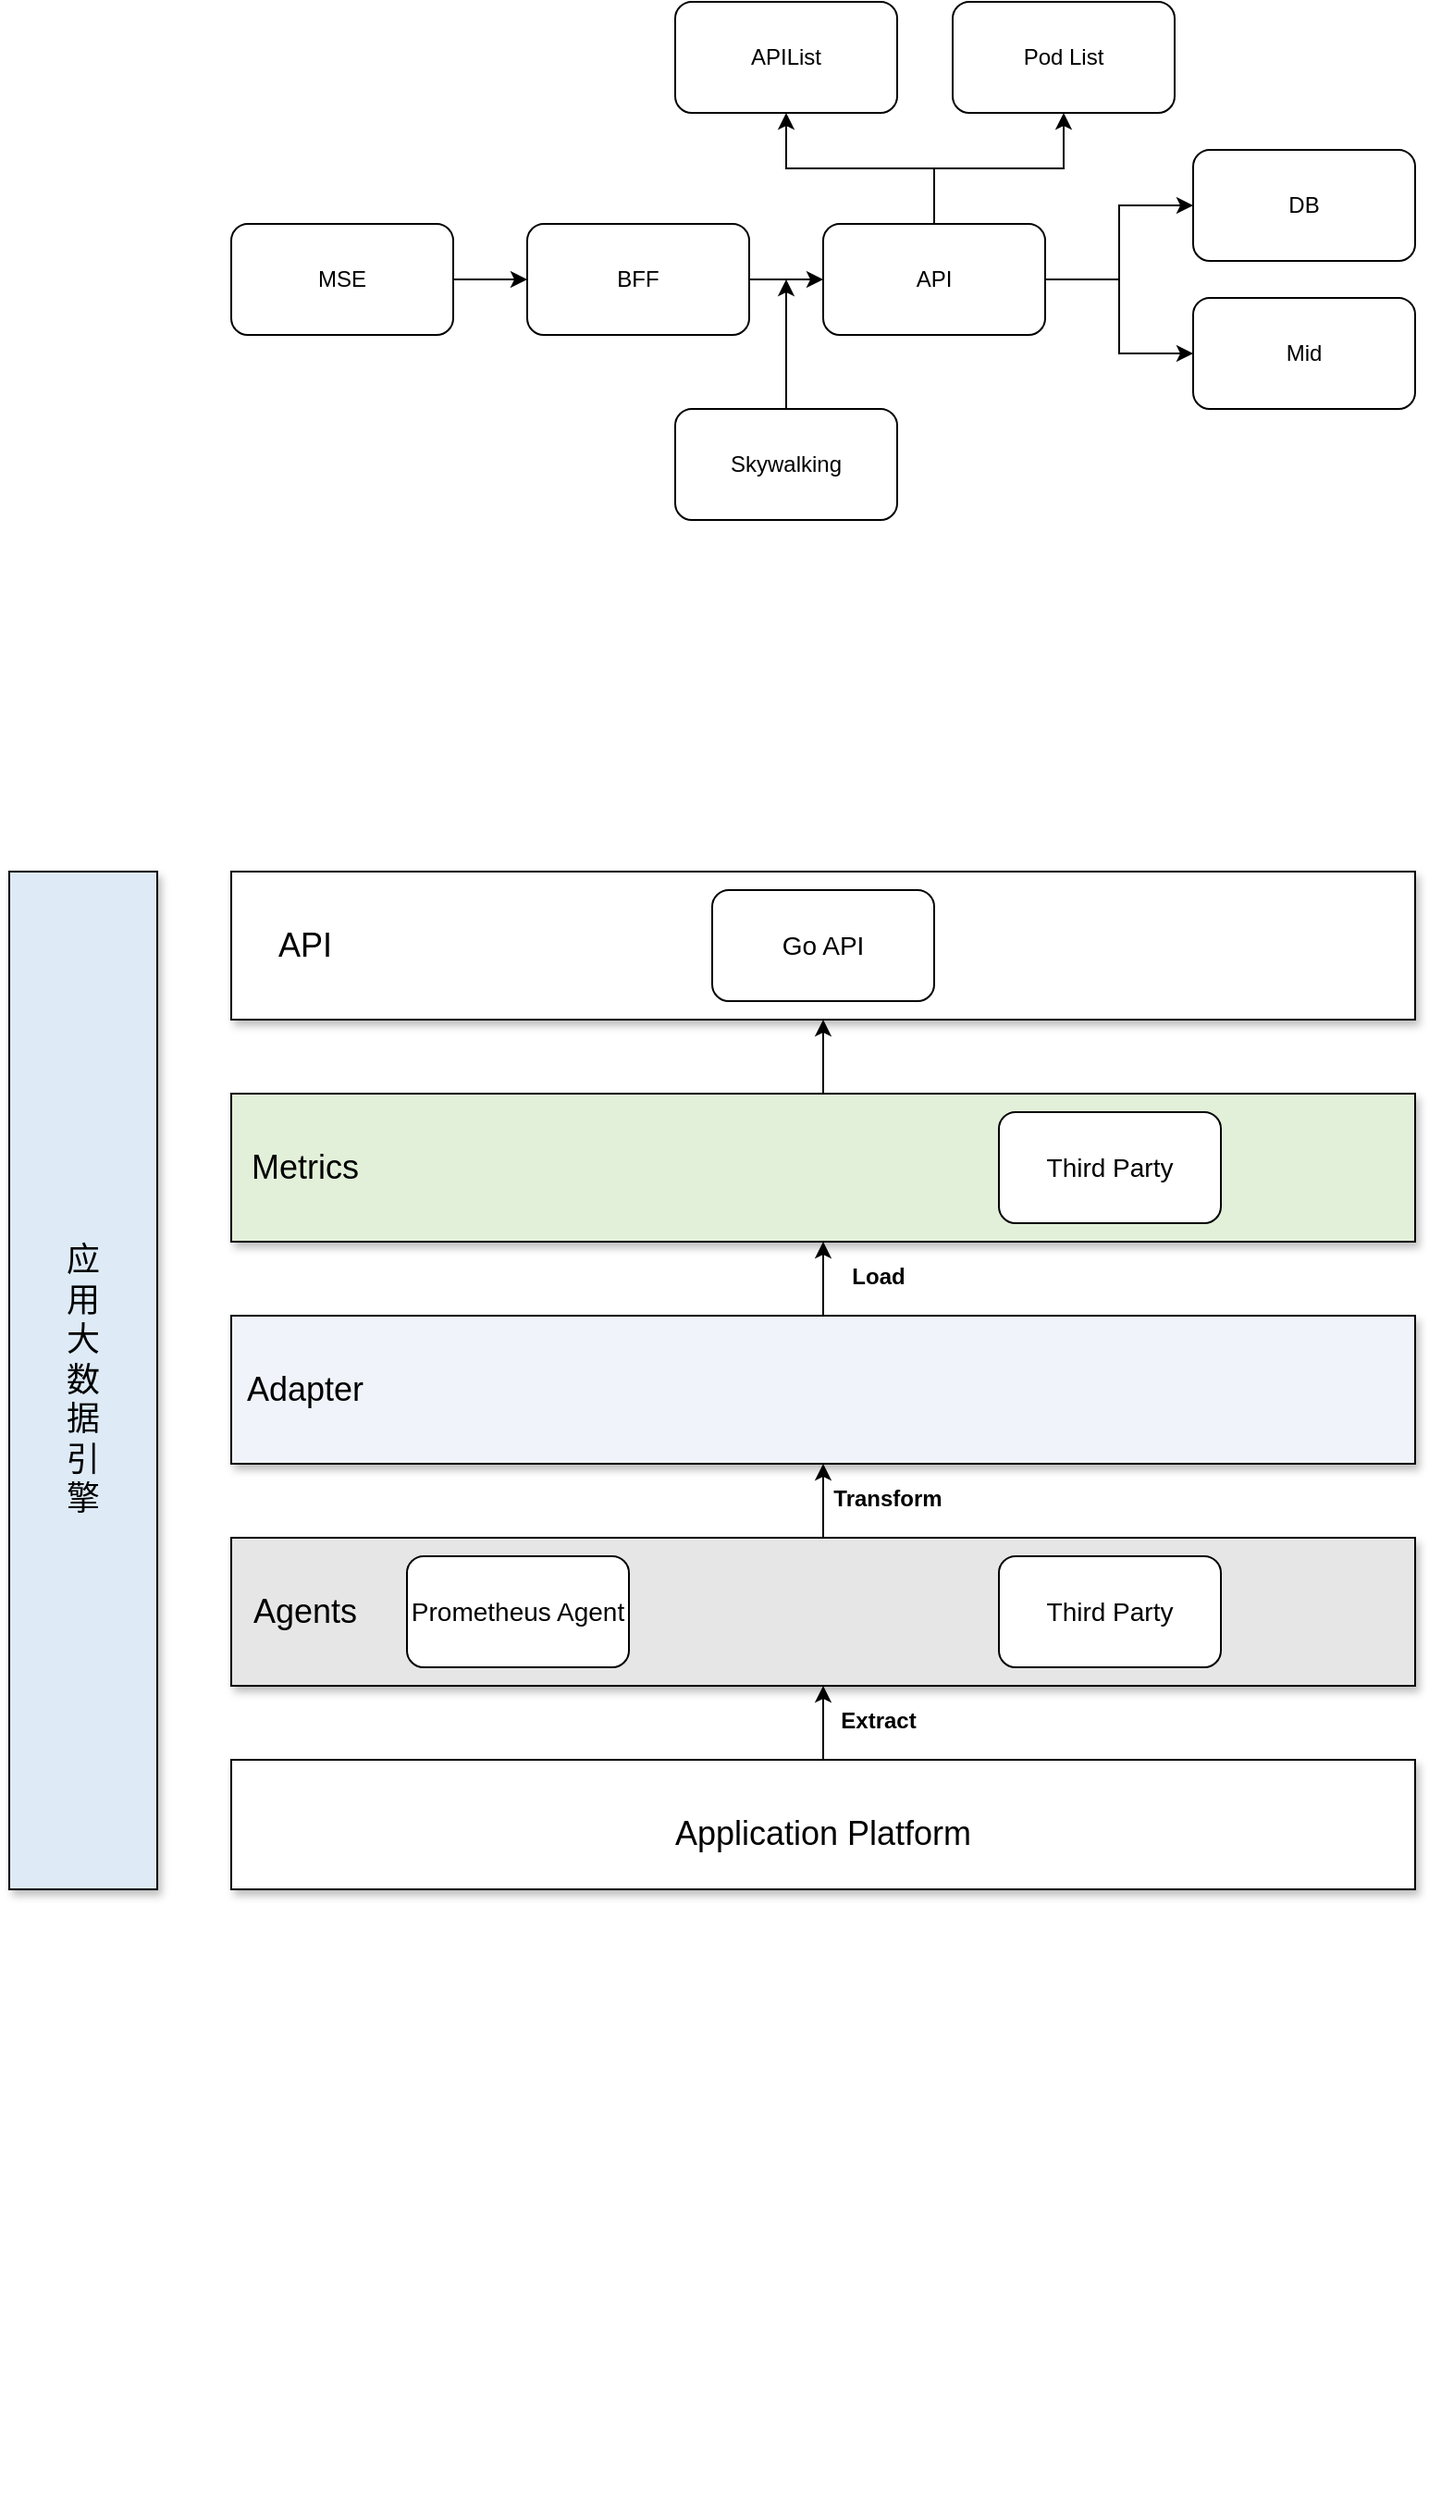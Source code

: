 <mxfile version="21.2.3" type="github">
  <diagram name="第 1 页" id="a0qODan2Q1DSZ3mQigHt">
    <mxGraphModel dx="2629" dy="781" grid="1" gridSize="10" guides="1" tooltips="1" connect="1" arrows="1" fold="1" page="1" pageScale="1" pageWidth="827" pageHeight="1169" math="0" shadow="0">
      <root>
        <mxCell id="0" />
        <mxCell id="1" parent="0" />
        <mxCell id="kMznN8p3bmwgDsw7orBE-43" style="edgeStyle=orthogonalEdgeStyle;rounded=0;orthogonalLoop=1;jettySize=auto;html=1;exitX=0.5;exitY=0;exitDx=0;exitDy=0;entryX=0.5;entryY=1;entryDx=0;entryDy=0;" edge="1" parent="1" source="kMznN8p3bmwgDsw7orBE-29" target="kMznN8p3bmwgDsw7orBE-38">
          <mxGeometry relative="1" as="geometry" />
        </mxCell>
        <mxCell id="kMznN8p3bmwgDsw7orBE-29" value="" style="rounded=0;whiteSpace=wrap;html=1;fillColor=#F0F4FA;shadow=1;" vertex="1" parent="1">
          <mxGeometry x="80" y="770" width="640" height="80" as="geometry" />
        </mxCell>
        <mxCell id="kMznN8p3bmwgDsw7orBE-23" style="edgeStyle=orthogonalEdgeStyle;rounded=0;orthogonalLoop=1;jettySize=auto;html=1;exitX=0.5;exitY=0;exitDx=0;exitDy=0;entryX=0.5;entryY=1;entryDx=0;entryDy=0;" edge="1" parent="1" source="kMznN8p3bmwgDsw7orBE-20" target="kMznN8p3bmwgDsw7orBE-29">
          <mxGeometry relative="1" as="geometry">
            <mxPoint x="400" y="855" as="targetPoint" />
          </mxGeometry>
        </mxCell>
        <mxCell id="kMznN8p3bmwgDsw7orBE-20" value="" style="rounded=0;whiteSpace=wrap;html=1;fillColor=#E6E6E6;shadow=1;" vertex="1" parent="1">
          <mxGeometry x="80" y="890" width="640" height="80" as="geometry" />
        </mxCell>
        <mxCell id="kMznN8p3bmwgDsw7orBE-6" style="edgeStyle=orthogonalEdgeStyle;rounded=0;orthogonalLoop=1;jettySize=auto;html=1;exitX=1;exitY=0.5;exitDx=0;exitDy=0;entryX=0;entryY=0.5;entryDx=0;entryDy=0;" edge="1" parent="1" source="kMznN8p3bmwgDsw7orBE-1" target="kMznN8p3bmwgDsw7orBE-3">
          <mxGeometry relative="1" as="geometry" />
        </mxCell>
        <mxCell id="kMznN8p3bmwgDsw7orBE-1" value="BFF" style="rounded=1;whiteSpace=wrap;html=1;" vertex="1" parent="1">
          <mxGeometry x="240" y="180" width="120" height="60" as="geometry" />
        </mxCell>
        <mxCell id="kMznN8p3bmwgDsw7orBE-7" style="edgeStyle=orthogonalEdgeStyle;rounded=0;orthogonalLoop=1;jettySize=auto;html=1;exitX=0.5;exitY=0;exitDx=0;exitDy=0;" edge="1" parent="1" source="kMznN8p3bmwgDsw7orBE-2">
          <mxGeometry relative="1" as="geometry">
            <mxPoint x="380" y="210" as="targetPoint" />
          </mxGeometry>
        </mxCell>
        <mxCell id="kMznN8p3bmwgDsw7orBE-2" value="Skywalking" style="rounded=1;whiteSpace=wrap;html=1;" vertex="1" parent="1">
          <mxGeometry x="320" y="280" width="120" height="60" as="geometry" />
        </mxCell>
        <mxCell id="kMznN8p3bmwgDsw7orBE-9" style="edgeStyle=orthogonalEdgeStyle;rounded=0;orthogonalLoop=1;jettySize=auto;html=1;exitX=0.5;exitY=0;exitDx=0;exitDy=0;entryX=0.5;entryY=1;entryDx=0;entryDy=0;" edge="1" parent="1" source="kMznN8p3bmwgDsw7orBE-3" target="kMznN8p3bmwgDsw7orBE-4">
          <mxGeometry relative="1" as="geometry" />
        </mxCell>
        <mxCell id="kMznN8p3bmwgDsw7orBE-12" style="edgeStyle=orthogonalEdgeStyle;rounded=0;orthogonalLoop=1;jettySize=auto;html=1;exitX=0.5;exitY=0;exitDx=0;exitDy=0;entryX=0.5;entryY=1;entryDx=0;entryDy=0;" edge="1" parent="1" source="kMznN8p3bmwgDsw7orBE-3" target="kMznN8p3bmwgDsw7orBE-11">
          <mxGeometry relative="1" as="geometry" />
        </mxCell>
        <mxCell id="kMznN8p3bmwgDsw7orBE-13" style="edgeStyle=orthogonalEdgeStyle;rounded=0;orthogonalLoop=1;jettySize=auto;html=1;exitX=1;exitY=0.5;exitDx=0;exitDy=0;entryX=0;entryY=0.5;entryDx=0;entryDy=0;" edge="1" parent="1" source="kMznN8p3bmwgDsw7orBE-3" target="kMznN8p3bmwgDsw7orBE-10">
          <mxGeometry relative="1" as="geometry" />
        </mxCell>
        <mxCell id="kMznN8p3bmwgDsw7orBE-15" style="edgeStyle=orthogonalEdgeStyle;rounded=0;orthogonalLoop=1;jettySize=auto;html=1;exitX=1;exitY=0.5;exitDx=0;exitDy=0;entryX=0;entryY=0.5;entryDx=0;entryDy=0;" edge="1" parent="1" source="kMznN8p3bmwgDsw7orBE-3" target="kMznN8p3bmwgDsw7orBE-14">
          <mxGeometry relative="1" as="geometry" />
        </mxCell>
        <mxCell id="kMznN8p3bmwgDsw7orBE-3" value="API" style="rounded=1;whiteSpace=wrap;html=1;" vertex="1" parent="1">
          <mxGeometry x="400" y="180" width="120" height="60" as="geometry" />
        </mxCell>
        <mxCell id="kMznN8p3bmwgDsw7orBE-4" value="APIList" style="rounded=1;whiteSpace=wrap;html=1;" vertex="1" parent="1">
          <mxGeometry x="320" y="60" width="120" height="60" as="geometry" />
        </mxCell>
        <mxCell id="kMznN8p3bmwgDsw7orBE-8" style="edgeStyle=orthogonalEdgeStyle;rounded=0;orthogonalLoop=1;jettySize=auto;html=1;exitX=1;exitY=0.5;exitDx=0;exitDy=0;entryX=0;entryY=0.5;entryDx=0;entryDy=0;" edge="1" parent="1" source="kMznN8p3bmwgDsw7orBE-5" target="kMznN8p3bmwgDsw7orBE-1">
          <mxGeometry relative="1" as="geometry" />
        </mxCell>
        <mxCell id="kMznN8p3bmwgDsw7orBE-5" value="MSE" style="rounded=1;whiteSpace=wrap;html=1;" vertex="1" parent="1">
          <mxGeometry x="80" y="180" width="120" height="60" as="geometry" />
        </mxCell>
        <mxCell id="kMznN8p3bmwgDsw7orBE-10" value="DB" style="rounded=1;whiteSpace=wrap;html=1;" vertex="1" parent="1">
          <mxGeometry x="600" y="140" width="120" height="60" as="geometry" />
        </mxCell>
        <mxCell id="kMznN8p3bmwgDsw7orBE-11" value="Pod List" style="rounded=1;whiteSpace=wrap;html=1;" vertex="1" parent="1">
          <mxGeometry x="470" y="60" width="120" height="60" as="geometry" />
        </mxCell>
        <mxCell id="kMznN8p3bmwgDsw7orBE-14" value="Mid" style="rounded=1;whiteSpace=wrap;html=1;" vertex="1" parent="1">
          <mxGeometry x="600" y="220" width="120" height="60" as="geometry" />
        </mxCell>
        <mxCell id="kMznN8p3bmwgDsw7orBE-17" value="&lt;font style=&quot;font-size: 14px;&quot;&gt;Prometheus Agent&lt;/font&gt;" style="rounded=1;whiteSpace=wrap;html=1;" vertex="1" parent="1">
          <mxGeometry x="175" y="900" width="120" height="60" as="geometry" />
        </mxCell>
        <mxCell id="kMznN8p3bmwgDsw7orBE-19" value="&lt;font style=&quot;font-size: 14px;&quot;&gt;Third Party&lt;/font&gt;" style="rounded=1;whiteSpace=wrap;html=1;" vertex="1" parent="1">
          <mxGeometry x="495" y="900" width="120" height="60" as="geometry" />
        </mxCell>
        <mxCell id="kMznN8p3bmwgDsw7orBE-22" value="&lt;font style=&quot;font-size: 18px;&quot;&gt;Agents&lt;/font&gt;" style="text;html=1;strokeColor=none;fillColor=none;align=center;verticalAlign=middle;whiteSpace=wrap;rounded=0;" vertex="1" parent="1">
          <mxGeometry x="80" y="907.5" width="80" height="45" as="geometry" />
        </mxCell>
        <mxCell id="kMznN8p3bmwgDsw7orBE-25" style="edgeStyle=orthogonalEdgeStyle;rounded=0;orthogonalLoop=1;jettySize=auto;html=1;exitX=0.5;exitY=0;exitDx=0;exitDy=0;entryX=0.5;entryY=1;entryDx=0;entryDy=0;" edge="1" parent="1" source="kMznN8p3bmwgDsw7orBE-24" target="kMznN8p3bmwgDsw7orBE-20">
          <mxGeometry relative="1" as="geometry" />
        </mxCell>
        <mxCell id="kMznN8p3bmwgDsw7orBE-24" value="" style="rounded=0;whiteSpace=wrap;html=1;shadow=1;" vertex="1" parent="1">
          <mxGeometry x="80" y="1010" width="640" height="70" as="geometry" />
        </mxCell>
        <mxCell id="kMznN8p3bmwgDsw7orBE-26" value="Extract" style="text;html=1;strokeColor=none;fillColor=none;align=center;verticalAlign=middle;whiteSpace=wrap;rounded=0;fontStyle=1" vertex="1" parent="1">
          <mxGeometry x="400" y="974" width="60" height="30" as="geometry" />
        </mxCell>
        <mxCell id="kMznN8p3bmwgDsw7orBE-27" value="&lt;font style=&quot;font-size: 18px;&quot;&gt;Application Platform&lt;/font&gt;" style="text;html=1;strokeColor=none;fillColor=none;align=center;verticalAlign=middle;whiteSpace=wrap;rounded=0;" vertex="1" parent="1">
          <mxGeometry x="305" y="1027.5" width="190" height="45" as="geometry" />
        </mxCell>
        <mxCell id="kMznN8p3bmwgDsw7orBE-30" value="&lt;font style=&quot;font-size: 18px;&quot;&gt;Adapter&lt;/font&gt;" style="text;html=1;strokeColor=none;fillColor=none;align=center;verticalAlign=middle;whiteSpace=wrap;rounded=0;" vertex="1" parent="1">
          <mxGeometry x="80" y="787" width="80" height="45" as="geometry" />
        </mxCell>
        <mxCell id="kMznN8p3bmwgDsw7orBE-33" value="" style="rounded=0;whiteSpace=wrap;html=1;shadow=1;" vertex="1" parent="1">
          <mxGeometry x="80" y="530" width="640" height="80" as="geometry" />
        </mxCell>
        <mxCell id="kMznN8p3bmwgDsw7orBE-34" value="&lt;font style=&quot;font-size: 14px;&quot;&gt;Go API&lt;/font&gt;" style="rounded=1;whiteSpace=wrap;html=1;" vertex="1" parent="1">
          <mxGeometry x="340" y="540" width="120" height="60" as="geometry" />
        </mxCell>
        <mxCell id="kMznN8p3bmwgDsw7orBE-35" value="&lt;font style=&quot;font-size: 18px;&quot;&gt;API&lt;/font&gt;" style="text;html=1;strokeColor=none;fillColor=none;align=center;verticalAlign=middle;whiteSpace=wrap;rounded=0;" vertex="1" parent="1">
          <mxGeometry x="80" y="547" width="80" height="45" as="geometry" />
        </mxCell>
        <mxCell id="kMznN8p3bmwgDsw7orBE-37" value="&lt;font style=&quot;font-size: 18px;&quot;&gt;应&lt;br&gt;用&lt;br&gt;大&lt;br&gt;数&lt;br&gt;据&lt;br&gt;引&lt;br&gt;擎&lt;/font&gt;" style="rounded=0;whiteSpace=wrap;html=1;fillColor=#DEEBF7;shadow=1;" vertex="1" parent="1">
          <mxGeometry x="-40" y="530" width="80" height="550" as="geometry" />
        </mxCell>
        <mxCell id="kMznN8p3bmwgDsw7orBE-45" style="edgeStyle=orthogonalEdgeStyle;rounded=0;orthogonalLoop=1;jettySize=auto;html=1;exitX=0.5;exitY=0;exitDx=0;exitDy=0;entryX=0.5;entryY=1;entryDx=0;entryDy=0;" edge="1" parent="1" source="kMznN8p3bmwgDsw7orBE-38" target="kMznN8p3bmwgDsw7orBE-33">
          <mxGeometry relative="1" as="geometry" />
        </mxCell>
        <mxCell id="kMznN8p3bmwgDsw7orBE-38" value="" style="rounded=0;whiteSpace=wrap;html=1;fillColor=#E2F0D9;shadow=1;" vertex="1" parent="1">
          <mxGeometry x="80" y="650" width="640" height="80" as="geometry" />
        </mxCell>
        <mxCell id="kMznN8p3bmwgDsw7orBE-39" value="&lt;font style=&quot;font-size: 14px;&quot;&gt;Third Party&lt;/font&gt;" style="rounded=1;whiteSpace=wrap;html=1;" vertex="1" parent="1">
          <mxGeometry x="495" y="660" width="120" height="60" as="geometry" />
        </mxCell>
        <mxCell id="kMznN8p3bmwgDsw7orBE-42" value="&lt;span style=&quot;font-size: 18px;&quot;&gt;Metrics&lt;/span&gt;" style="text;html=1;strokeColor=none;fillColor=none;align=center;verticalAlign=middle;whiteSpace=wrap;rounded=0;" vertex="1" parent="1">
          <mxGeometry x="80" y="667.5" width="80" height="45" as="geometry" />
        </mxCell>
        <mxCell id="kMznN8p3bmwgDsw7orBE-46" value="Transform" style="text;html=1;strokeColor=none;fillColor=none;align=center;verticalAlign=middle;whiteSpace=wrap;rounded=0;fontStyle=1" vertex="1" parent="1">
          <mxGeometry x="405" y="854" width="60" height="30" as="geometry" />
        </mxCell>
        <mxCell id="kMznN8p3bmwgDsw7orBE-47" value="Load" style="text;html=1;strokeColor=none;fillColor=none;align=center;verticalAlign=middle;whiteSpace=wrap;rounded=0;fontStyle=1" vertex="1" parent="1">
          <mxGeometry x="400" y="734" width="60" height="30" as="geometry" />
        </mxCell>
        <mxCell id="kMznN8p3bmwgDsw7orBE-48" value="" style="shape=image;verticalLabelPosition=bottom;labelBackgroundColor=default;verticalAlign=top;aspect=fixed;imageAspect=0;image=https://image.eula.club/hexo/ETL%E5%9F%BA%E6%9C%AC%E6%B5%81%E7%A8%8B.png;" vertex="1" parent="1">
          <mxGeometry x="-33.73" y="1190" width="438.73" height="219" as="geometry" />
        </mxCell>
        <mxCell id="kMznN8p3bmwgDsw7orBE-49" value="" style="shape=image;verticalLabelPosition=bottom;labelBackgroundColor=default;verticalAlign=top;aspect=fixed;imageAspect=0;image=https://raw.githubusercontent.com/gin-gonic/logo/master/color.png;" vertex="1" parent="1">
          <mxGeometry x="330" y="539.5" width="42.65" height="60" as="geometry" />
        </mxCell>
        <mxCell id="kMznN8p3bmwgDsw7orBE-52" value="" style="shape=image;verticalLabelPosition=bottom;labelBackgroundColor=default;verticalAlign=top;aspect=fixed;imageAspect=0;image=https://1000logos.net/wp-content/uploads/2020/08/MySQL-Logo.png;" vertex="1" parent="1">
          <mxGeometry x="347.5" y="654.37" width="105" height="65.63" as="geometry" />
        </mxCell>
        <mxCell id="kMznN8p3bmwgDsw7orBE-54" value="" style="shape=image;verticalLabelPosition=bottom;labelBackgroundColor=default;verticalAlign=top;aspect=fixed;imageAspect=0;image=https://upload.wikimedia.org/wikipedia/commons/thumb/9/93/MongoDB_Logo.svg/2560px-MongoDB_Logo.svg.png;" vertex="1" parent="1">
          <mxGeometry x="165" y="682.32" width="140" height="37.68" as="geometry" />
        </mxCell>
        <mxCell id="kMznN8p3bmwgDsw7orBE-55" value="" style="shape=image;verticalLabelPosition=bottom;labelBackgroundColor=default;verticalAlign=top;aspect=fixed;imageAspect=0;image=https://opentelemetry.io/img/social/logo-wordmark-001.png;" vertex="1" parent="1">
          <mxGeometry x="334.52" y="775.35" width="130.48" height="68.29" as="geometry" />
        </mxCell>
        <mxCell id="kMznN8p3bmwgDsw7orBE-60" value="" style="shape=image;verticalLabelPosition=bottom;labelBackgroundColor=default;verticalAlign=top;aspect=fixed;imageAspect=0;image=https://skyapmtest.github.io/page-resources/SkyAPM/skyapm.png;" vertex="1" parent="1">
          <mxGeometry x="344.76" y="912.06" width="110" height="35.88" as="geometry" />
        </mxCell>
      </root>
    </mxGraphModel>
  </diagram>
</mxfile>
